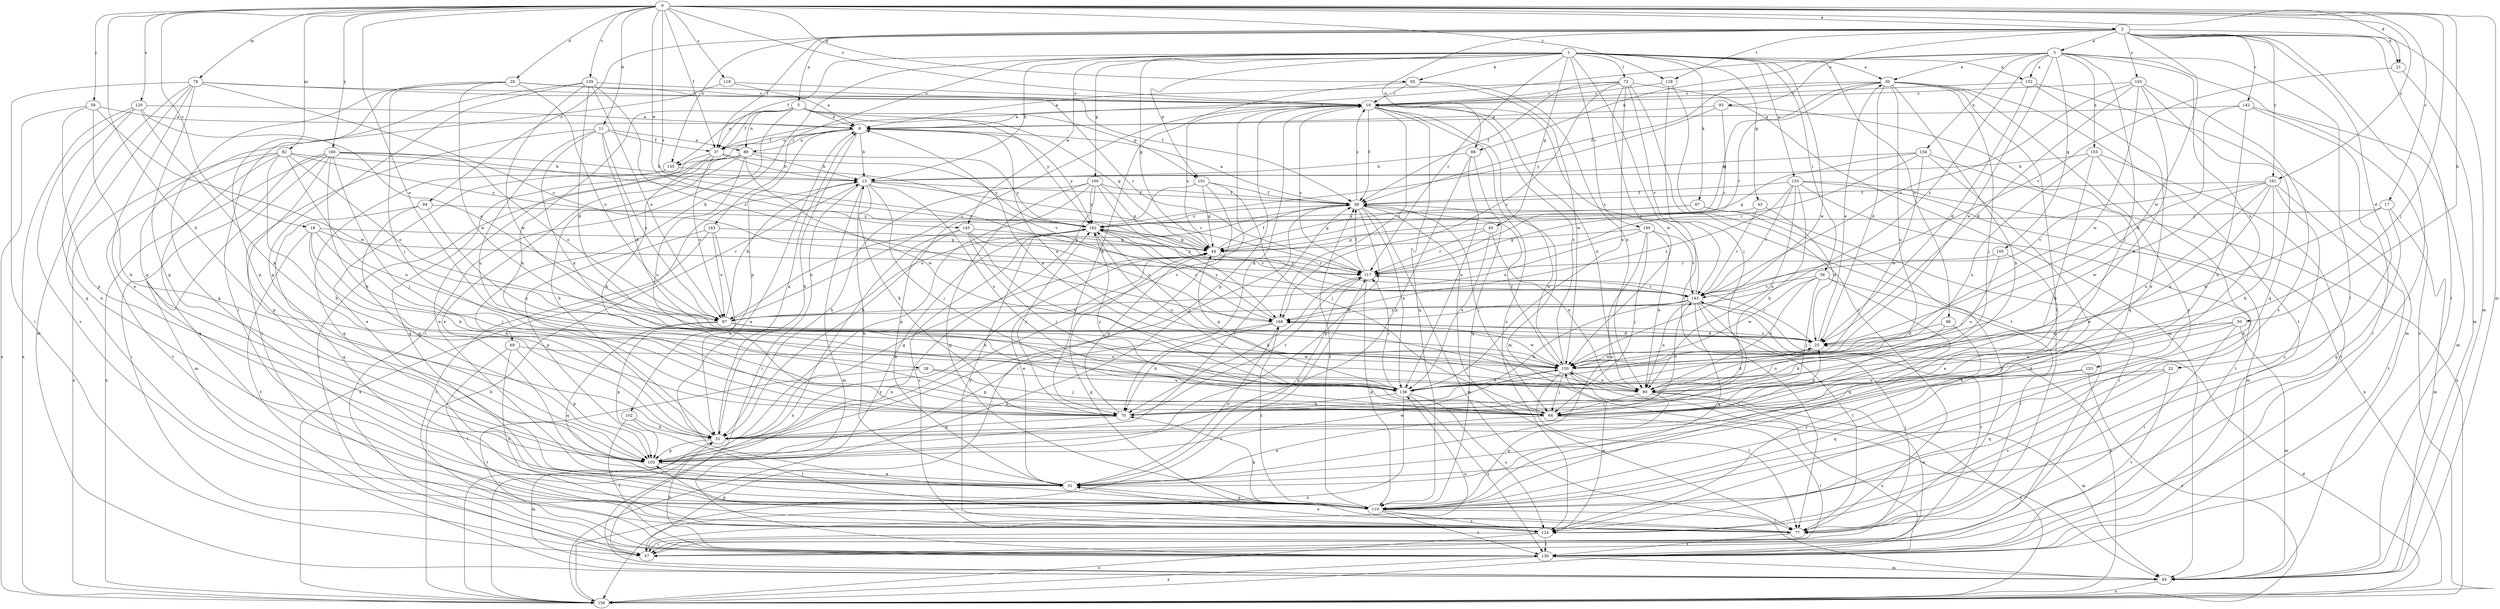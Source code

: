 strict digraph  {
0;
1;
2;
3;
5;
6;
11;
13;
17;
18;
19;
20;
21;
22;
25;
28;
30;
31;
37;
38;
40;
43;
44;
50;
51;
56;
57;
58;
64;
65;
67;
69;
70;
72;
77;
78;
82;
84;
86;
88;
89;
90;
93;
94;
97;
100;
101;
102;
103;
105;
110;
117;
118;
120;
124;
128;
130;
133;
135;
136;
139;
140;
142;
143;
145;
150;
152;
153;
154;
155;
156;
160;
161;
162;
163;
165;
168;
0 -> 2  [label=a];
0 -> 11  [label=b];
0 -> 17  [label=c];
0 -> 18  [label=c];
0 -> 19  [label=c];
0 -> 20  [label=d];
0 -> 21  [label=d];
0 -> 28  [label=e];
0 -> 37  [label=f];
0 -> 50  [label=h];
0 -> 51  [label=h];
0 -> 58  [label=j];
0 -> 64  [label=j];
0 -> 65  [label=k];
0 -> 78  [label=m];
0 -> 82  [label=m];
0 -> 84  [label=m];
0 -> 117  [label=r];
0 -> 118  [label=s];
0 -> 120  [label=s];
0 -> 128  [label=t];
0 -> 139  [label=v];
0 -> 145  [label=w];
0 -> 160  [label=y];
0 -> 161  [label=y];
1 -> 13  [label=b];
1 -> 30  [label=e];
1 -> 37  [label=f];
1 -> 40  [label=g];
1 -> 43  [label=g];
1 -> 44  [label=g];
1 -> 56  [label=i];
1 -> 65  [label=k];
1 -> 67  [label=k];
1 -> 69  [label=k];
1 -> 72  [label=l];
1 -> 77  [label=l];
1 -> 86  [label=n];
1 -> 100  [label=p];
1 -> 101  [label=p];
1 -> 117  [label=r];
1 -> 133  [label=u];
1 -> 140  [label=v];
1 -> 145  [label=w];
1 -> 150  [label=w];
1 -> 152  [label=x];
1 -> 163  [label=z];
2 -> 3  [label=a];
2 -> 5  [label=a];
2 -> 21  [label=d];
2 -> 22  [label=d];
2 -> 37  [label=f];
2 -> 57  [label=i];
2 -> 84  [label=m];
2 -> 88  [label=n];
2 -> 93  [label=o];
2 -> 94  [label=o];
2 -> 128  [label=t];
2 -> 130  [label=t];
2 -> 135  [label=u];
2 -> 142  [label=v];
2 -> 150  [label=w];
2 -> 161  [label=y];
2 -> 165  [label=z];
3 -> 30  [label=e];
3 -> 37  [label=f];
3 -> 64  [label=j];
3 -> 77  [label=l];
3 -> 88  [label=n];
3 -> 105  [label=q];
3 -> 150  [label=w];
3 -> 152  [label=x];
3 -> 153  [label=x];
3 -> 154  [label=x];
3 -> 155  [label=x];
3 -> 156  [label=x];
3 -> 168  [label=z];
5 -> 6  [label=a];
5 -> 37  [label=f];
5 -> 44  [label=g];
5 -> 57  [label=i];
5 -> 70  [label=k];
5 -> 89  [label=n];
5 -> 101  [label=p];
5 -> 135  [label=u];
5 -> 162  [label=y];
6 -> 13  [label=b];
6 -> 37  [label=f];
6 -> 51  [label=h];
6 -> 89  [label=n];
6 -> 102  [label=p];
6 -> 135  [label=u];
6 -> 162  [label=y];
11 -> 25  [label=d];
11 -> 37  [label=f];
11 -> 89  [label=n];
11 -> 90  [label=n];
11 -> 97  [label=o];
11 -> 124  [label=s];
11 -> 136  [label=u];
13 -> 38  [label=f];
13 -> 57  [label=i];
13 -> 64  [label=j];
13 -> 70  [label=k];
13 -> 84  [label=m];
13 -> 117  [label=r];
13 -> 136  [label=u];
13 -> 156  [label=x];
17 -> 84  [label=m];
17 -> 110  [label=q];
17 -> 150  [label=w];
17 -> 162  [label=y];
18 -> 44  [label=g];
18 -> 51  [label=h];
18 -> 64  [label=j];
18 -> 70  [label=k];
18 -> 117  [label=r];
18 -> 130  [label=t];
19 -> 6  [label=a];
19 -> 38  [label=f];
19 -> 70  [label=k];
19 -> 84  [label=m];
19 -> 90  [label=n];
19 -> 103  [label=p];
19 -> 110  [label=q];
19 -> 124  [label=s];
19 -> 168  [label=z];
20 -> 19  [label=c];
20 -> 38  [label=f];
20 -> 64  [label=j];
20 -> 97  [label=o];
20 -> 103  [label=p];
20 -> 110  [label=q];
20 -> 150  [label=w];
21 -> 84  [label=m];
21 -> 143  [label=v];
22 -> 110  [label=q];
22 -> 124  [label=s];
22 -> 130  [label=t];
22 -> 136  [label=u];
25 -> 30  [label=e];
25 -> 90  [label=n];
25 -> 117  [label=r];
25 -> 150  [label=w];
25 -> 168  [label=z];
28 -> 64  [label=j];
28 -> 130  [label=t];
28 -> 136  [label=u];
30 -> 19  [label=c];
30 -> 25  [label=d];
30 -> 38  [label=f];
30 -> 44  [label=g];
30 -> 51  [label=h];
30 -> 64  [label=j];
30 -> 77  [label=l];
30 -> 117  [label=r];
30 -> 124  [label=s];
30 -> 130  [label=t];
30 -> 136  [label=u];
31 -> 13  [label=b];
31 -> 110  [label=q];
37 -> 13  [label=b];
37 -> 31  [label=e];
37 -> 70  [label=k];
37 -> 97  [label=o];
37 -> 162  [label=y];
38 -> 6  [label=a];
38 -> 19  [label=c];
38 -> 64  [label=j];
38 -> 77  [label=l];
38 -> 84  [label=m];
38 -> 97  [label=o];
38 -> 103  [label=p];
38 -> 136  [label=u];
38 -> 150  [label=w];
38 -> 156  [label=x];
38 -> 162  [label=y];
40 -> 44  [label=g];
40 -> 90  [label=n];
40 -> 117  [label=r];
40 -> 136  [label=u];
43 -> 25  [label=d];
43 -> 143  [label=v];
43 -> 162  [label=y];
44 -> 19  [label=c];
44 -> 31  [label=e];
44 -> 38  [label=f];
44 -> 51  [label=h];
44 -> 117  [label=r];
50 -> 25  [label=d];
50 -> 70  [label=k];
50 -> 77  [label=l];
50 -> 84  [label=m];
50 -> 90  [label=n];
51 -> 6  [label=a];
51 -> 19  [label=c];
51 -> 44  [label=g];
51 -> 84  [label=m];
51 -> 103  [label=p];
56 -> 64  [label=j];
56 -> 77  [label=l];
56 -> 90  [label=n];
56 -> 110  [label=q];
56 -> 143  [label=v];
56 -> 150  [label=w];
57 -> 136  [label=u];
57 -> 143  [label=v];
58 -> 6  [label=a];
58 -> 51  [label=h];
58 -> 103  [label=p];
58 -> 150  [label=w];
58 -> 156  [label=x];
64 -> 25  [label=d];
64 -> 31  [label=e];
64 -> 57  [label=i];
64 -> 143  [label=v];
64 -> 162  [label=y];
65 -> 19  [label=c];
65 -> 70  [label=k];
65 -> 90  [label=n];
65 -> 150  [label=w];
67 -> 44  [label=g];
67 -> 57  [label=i];
67 -> 77  [label=l];
67 -> 162  [label=y];
69 -> 77  [label=l];
69 -> 103  [label=p];
69 -> 124  [label=s];
69 -> 150  [label=w];
70 -> 44  [label=g];
70 -> 51  [label=h];
70 -> 117  [label=r];
70 -> 162  [label=y];
72 -> 6  [label=a];
72 -> 19  [label=c];
72 -> 38  [label=f];
72 -> 84  [label=m];
72 -> 130  [label=t];
72 -> 136  [label=u];
72 -> 143  [label=v];
72 -> 150  [label=w];
72 -> 168  [label=z];
77 -> 31  [label=e];
77 -> 44  [label=g];
77 -> 103  [label=p];
77 -> 130  [label=t];
78 -> 19  [label=c];
78 -> 31  [label=e];
78 -> 57  [label=i];
78 -> 84  [label=m];
78 -> 103  [label=p];
78 -> 110  [label=q];
78 -> 117  [label=r];
78 -> 143  [label=v];
82 -> 13  [label=b];
82 -> 51  [label=h];
82 -> 90  [label=n];
82 -> 97  [label=o];
82 -> 110  [label=q];
82 -> 130  [label=t];
82 -> 156  [label=x];
82 -> 162  [label=y];
84 -> 156  [label=x];
86 -> 25  [label=d];
86 -> 70  [label=k];
86 -> 124  [label=s];
88 -> 13  [label=b];
88 -> 103  [label=p];
88 -> 110  [label=q];
88 -> 136  [label=u];
89 -> 13  [label=b];
89 -> 31  [label=e];
89 -> 51  [label=h];
89 -> 57  [label=i];
89 -> 110  [label=q];
89 -> 136  [label=u];
89 -> 150  [label=w];
89 -> 162  [label=y];
90 -> 6  [label=a];
90 -> 25  [label=d];
90 -> 64  [label=j];
90 -> 84  [label=m];
90 -> 110  [label=q];
90 -> 156  [label=x];
90 -> 162  [label=y];
93 -> 6  [label=a];
93 -> 110  [label=q];
93 -> 117  [label=r];
93 -> 162  [label=y];
94 -> 103  [label=p];
94 -> 110  [label=q];
94 -> 136  [label=u];
94 -> 162  [label=y];
97 -> 13  [label=b];
97 -> 19  [label=c];
97 -> 25  [label=d];
97 -> 90  [label=n];
97 -> 103  [label=p];
97 -> 110  [label=q];
100 -> 38  [label=f];
100 -> 44  [label=g];
100 -> 51  [label=h];
100 -> 103  [label=p];
100 -> 110  [label=q];
100 -> 156  [label=x];
100 -> 162  [label=y];
100 -> 168  [label=z];
101 -> 38  [label=f];
101 -> 44  [label=g];
101 -> 51  [label=h];
101 -> 57  [label=i];
101 -> 64  [label=j];
102 -> 51  [label=h];
102 -> 77  [label=l];
102 -> 130  [label=t];
103 -> 31  [label=e];
103 -> 38  [label=f];
103 -> 150  [label=w];
105 -> 31  [label=e];
105 -> 117  [label=r];
105 -> 136  [label=u];
110 -> 6  [label=a];
110 -> 38  [label=f];
110 -> 70  [label=k];
110 -> 77  [label=l];
110 -> 124  [label=s];
110 -> 130  [label=t];
110 -> 168  [label=z];
117 -> 19  [label=c];
117 -> 31  [label=e];
117 -> 38  [label=f];
117 -> 70  [label=k];
117 -> 110  [label=q];
117 -> 143  [label=v];
118 -> 6  [label=a];
118 -> 19  [label=c];
118 -> 103  [label=p];
120 -> 6  [label=a];
120 -> 31  [label=e];
120 -> 70  [label=k];
120 -> 97  [label=o];
120 -> 124  [label=s];
120 -> 156  [label=x];
124 -> 57  [label=i];
124 -> 130  [label=t];
124 -> 150  [label=w];
124 -> 156  [label=x];
124 -> 162  [label=y];
128 -> 19  [label=c];
128 -> 64  [label=j];
128 -> 77  [label=l];
130 -> 51  [label=h];
130 -> 84  [label=m];
130 -> 150  [label=w];
130 -> 156  [label=x];
130 -> 162  [label=y];
133 -> 38  [label=f];
133 -> 70  [label=k];
133 -> 84  [label=m];
133 -> 90  [label=n];
133 -> 130  [label=t];
133 -> 143  [label=v];
133 -> 156  [label=x];
133 -> 168  [label=z];
135 -> 31  [label=e];
135 -> 110  [label=q];
135 -> 143  [label=v];
136 -> 44  [label=g];
136 -> 70  [label=k];
136 -> 117  [label=r];
136 -> 124  [label=s];
136 -> 130  [label=t];
136 -> 156  [label=x];
139 -> 19  [label=c];
139 -> 25  [label=d];
139 -> 77  [label=l];
139 -> 97  [label=o];
139 -> 103  [label=p];
139 -> 150  [label=w];
139 -> 168  [label=z];
140 -> 31  [label=e];
140 -> 44  [label=g];
140 -> 64  [label=j];
140 -> 90  [label=n];
140 -> 97  [label=o];
140 -> 143  [label=v];
142 -> 6  [label=a];
142 -> 25  [label=d];
142 -> 51  [label=h];
142 -> 57  [label=i];
142 -> 84  [label=m];
143 -> 19  [label=c];
143 -> 57  [label=i];
143 -> 70  [label=k];
143 -> 77  [label=l];
143 -> 90  [label=n];
143 -> 97  [label=o];
143 -> 110  [label=q];
143 -> 156  [label=x];
143 -> 162  [label=y];
143 -> 168  [label=z];
145 -> 31  [label=e];
145 -> 44  [label=g];
145 -> 64  [label=j];
145 -> 136  [label=u];
145 -> 156  [label=x];
145 -> 168  [label=z];
150 -> 6  [label=a];
150 -> 19  [label=c];
150 -> 38  [label=f];
150 -> 64  [label=j];
150 -> 77  [label=l];
150 -> 90  [label=n];
150 -> 136  [label=u];
150 -> 156  [label=x];
152 -> 19  [label=c];
152 -> 25  [label=d];
152 -> 31  [label=e];
152 -> 84  [label=m];
153 -> 90  [label=n];
153 -> 110  [label=q];
153 -> 156  [label=x];
154 -> 13  [label=b];
154 -> 31  [label=e];
154 -> 44  [label=g];
154 -> 117  [label=r];
154 -> 150  [label=w];
154 -> 156  [label=x];
155 -> 13  [label=b];
155 -> 51  [label=h];
155 -> 110  [label=q];
155 -> 130  [label=t];
155 -> 136  [label=u];
156 -> 13  [label=b];
156 -> 25  [label=d];
156 -> 117  [label=r];
160 -> 13  [label=b];
160 -> 57  [label=i];
160 -> 64  [label=j];
160 -> 70  [label=k];
160 -> 84  [label=m];
160 -> 97  [label=o];
160 -> 103  [label=p];
160 -> 117  [label=r];
160 -> 156  [label=x];
161 -> 38  [label=f];
161 -> 70  [label=k];
161 -> 90  [label=n];
161 -> 124  [label=s];
161 -> 130  [label=t];
161 -> 136  [label=u];
161 -> 143  [label=v];
161 -> 150  [label=w];
162 -> 44  [label=g];
162 -> 97  [label=o];
162 -> 124  [label=s];
162 -> 136  [label=u];
162 -> 143  [label=v];
162 -> 168  [label=z];
163 -> 44  [label=g];
163 -> 51  [label=h];
163 -> 97  [label=o];
163 -> 103  [label=p];
163 -> 130  [label=t];
165 -> 19  [label=c];
165 -> 25  [label=d];
165 -> 70  [label=k];
165 -> 110  [label=q];
165 -> 124  [label=s];
165 -> 143  [label=v];
165 -> 150  [label=w];
168 -> 25  [label=d];
168 -> 31  [label=e];
168 -> 70  [label=k];
168 -> 103  [label=p];
168 -> 150  [label=w];
168 -> 162  [label=y];
}
